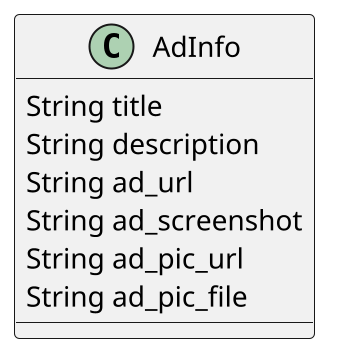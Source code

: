 @startuml ad_info_class
scale 2
class AdInfo {
    String title
    String description
    String ad_url
    String ad_screenshot
    String ad_pic_url
    String ad_pic_file
}
@enduml